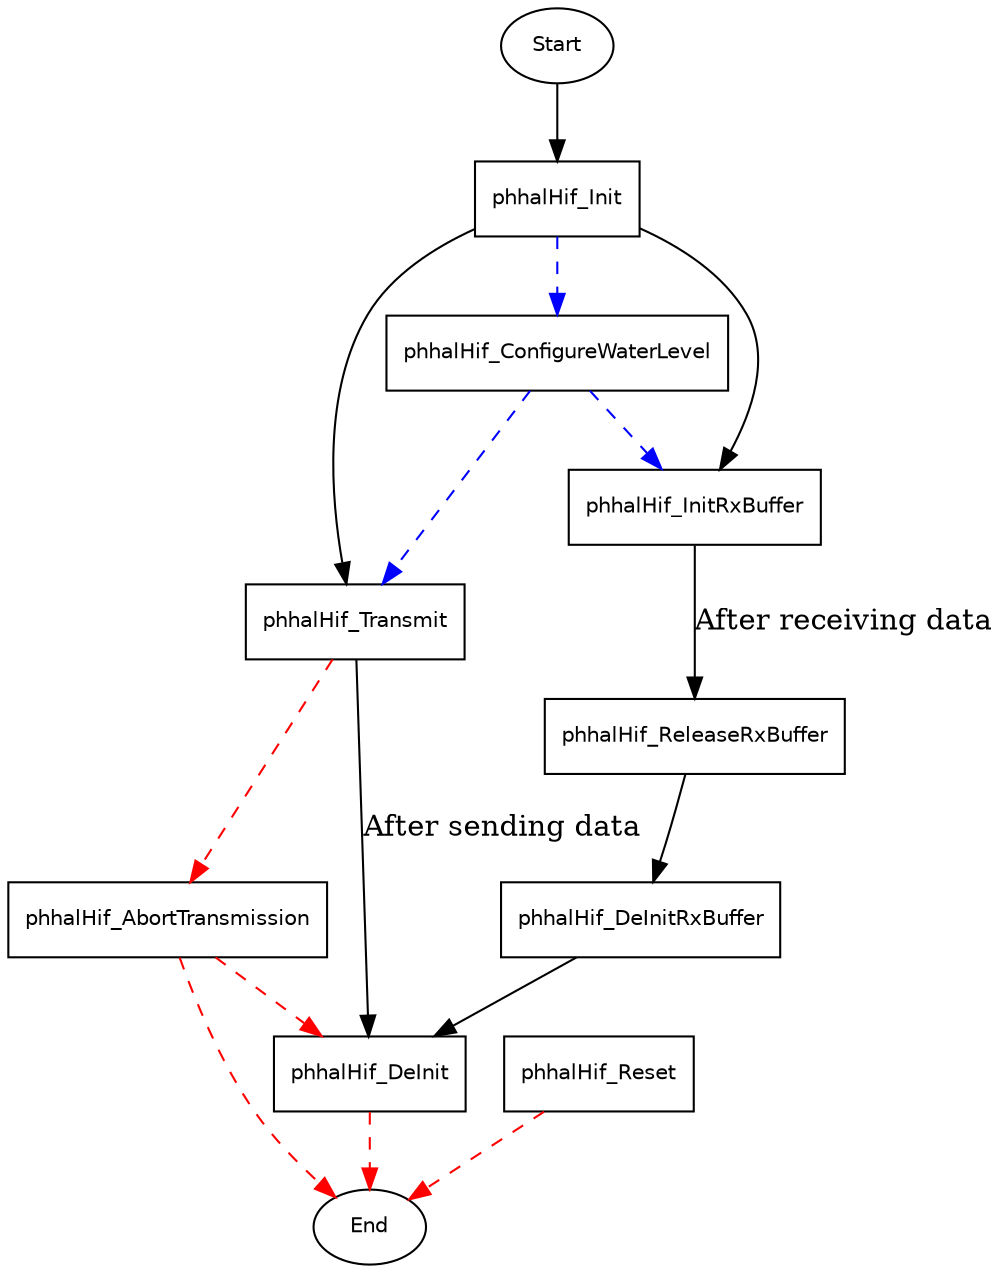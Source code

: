 
     digraph "Sample Usage"{
         node [shape=oval, fontname="Helvetica", fontsize=10];
         End;
         Start;

         node [shape=record, fontname="Helvetica", fontsize=10];

         phhalHif_AbortTransmission [ URL="\ref phhalHif_AbortTransmission"];
         phhalHif_ConfigureWaterLevel [ URL="\ref phhalHif_ConfigureWaterLevel"];
         phhalHif_DeInit [ URL="\ref phhalHif_DeInit"];
         phhalHif_DeInitRxBuffer [ URL="\ref phhalHif_DeInitRxBuffer"];
         phhalHif_Init [ URL="\ref phhalHif_Init"];
         phhalHif_InitRxBuffer [ URL="\ref phhalHif_InitRxBuffer"];
         phhalHif_ReleaseRxBuffer [ URL="\ref phhalHif_ReleaseRxBuffer"];
         phhalHif_Reset [ URL="\ref phhalHif_Reset"];
         phhalHif_Transmit [ URL="\ref phhalHif_Transmit"];

         Start -> phhalHif_Init;
         phhalHif_Init -> phhalHif_Transmit ;
         phhalHif_Transmit -> phhalHif_DeInit [label = "After sending data"];
         phhalHif_Init -> phhalHif_InitRxBuffer;
         phhalHif_InitRxBuffer -> phhalHif_ReleaseRxBuffer [label = "After receiving data"];
         phhalHif_ReleaseRxBuffer -> phhalHif_DeInitRxBuffer -> phhalHif_DeInit;

         //optionals
         edge [ style="dashed", color="blue" ];
         phhalHif_Init -> phhalHif_ConfigureWaterLevel;
         phhalHif_ConfigureWaterLevel -> phhalHif_Transmit;
         phhalHif_ConfigureWaterLevel -> phhalHif_InitRxBuffer;

         //error/abort cases
         edge [ style="dashed", color="red" ];
         phhalHif_Transmit -> phhalHif_AbortTransmission -> phhalHif_DeInit;

         phhalHif_DeInit -> End;
         phhalHif_Reset -> End;
         phhalHif_AbortTransmission -> End;
     }
